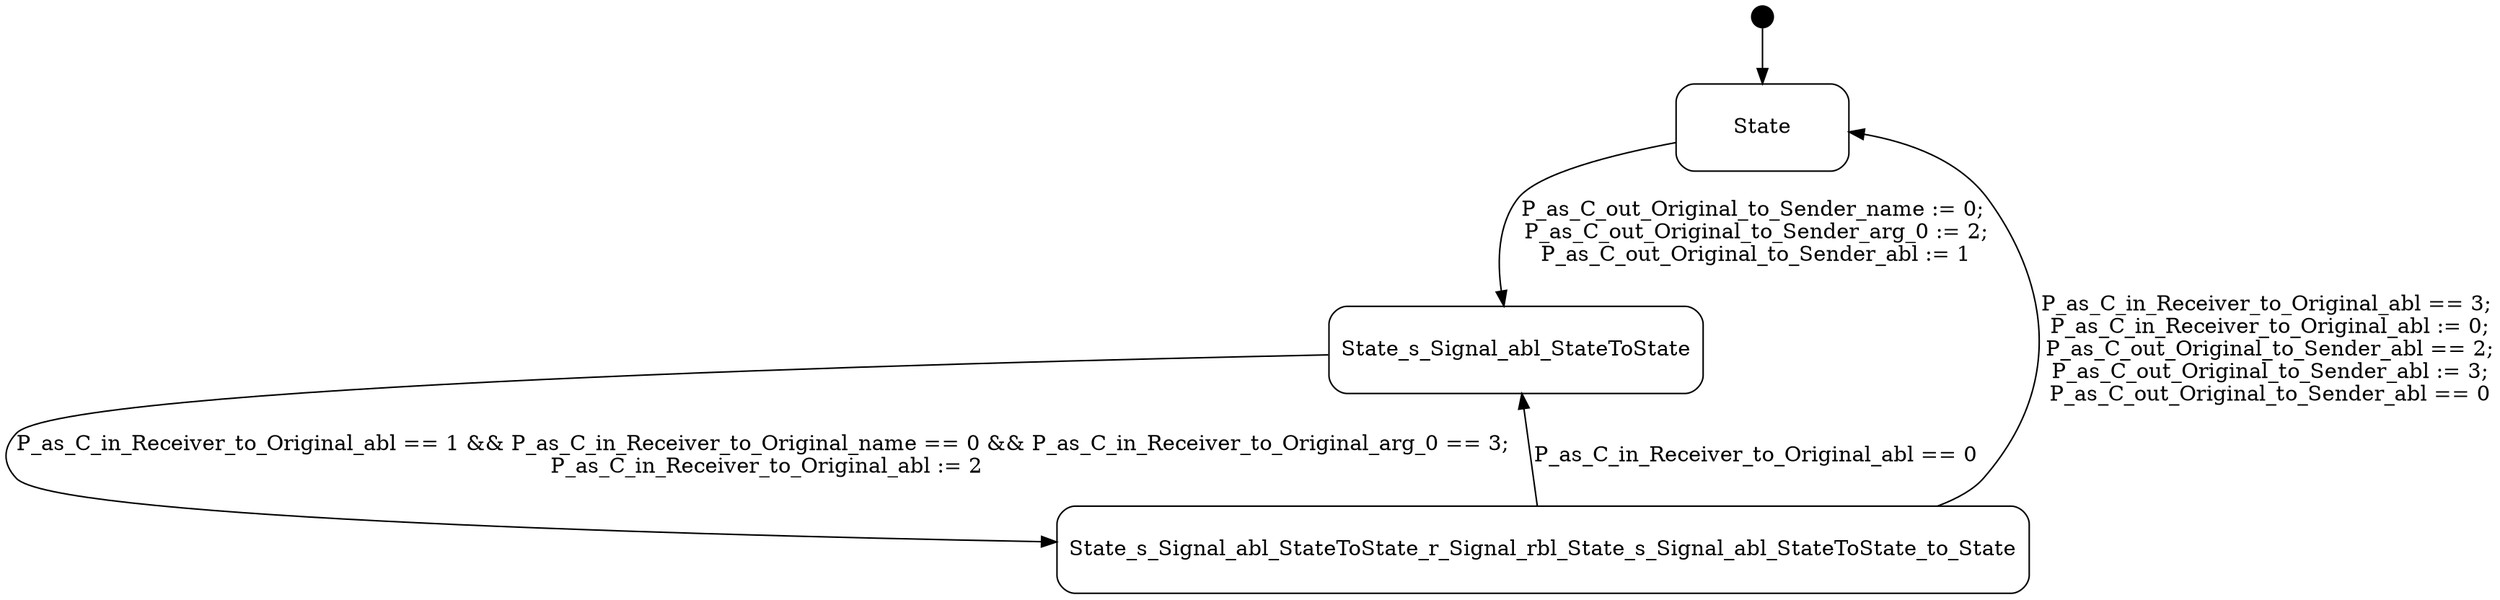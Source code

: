 digraph P_as_Producer {
  compound = true;
  rank = LR;
node [shape = "point", height = "0.2"] State_extra node [shape = "Mrecord", height = "0.8", width = "1.6"] State State_extra -> State

node [shape = "Mrecord", height = "0.8", width = "1.6"] State_s_Signal_abl_StateToState
node [shape = "Mrecord", height = "0.8", width = "1.6"] State_s_Signal_abl_StateToState_r_Signal_rbl_State_s_Signal_abl_StateToState_to_State



State -> State_s_Signal_abl_StateToState [label = "P_as_C_out_Original_to_Sender_name := 0;\n P_as_C_out_Original_to_Sender_arg_0 := 2;\n P_as_C_out_Original_to_Sender_abl := 1"];

State_s_Signal_abl_StateToState -> State_s_Signal_abl_StateToState_r_Signal_rbl_State_s_Signal_abl_StateToState_to_State [label = "P_as_C_in_Receiver_to_Original_abl == 1 && P_as_C_in_Receiver_to_Original_name == 0 && P_as_C_in_Receiver_to_Original_arg_0 == 3;\n P_as_C_in_Receiver_to_Original_abl := 2"];

State_s_Signal_abl_StateToState_r_Signal_rbl_State_s_Signal_abl_StateToState_to_State -> State [label = "P_as_C_in_Receiver_to_Original_abl == 3;\n P_as_C_in_Receiver_to_Original_abl := 0;\n P_as_C_out_Original_to_Sender_abl == 2;\n P_as_C_out_Original_to_Sender_abl := 3;\n P_as_C_out_Original_to_Sender_abl == 0"];

State_s_Signal_abl_StateToState_r_Signal_rbl_State_s_Signal_abl_StateToState_to_State -> State_s_Signal_abl_StateToState [label = "P_as_C_in_Receiver_to_Original_abl == 0"];

}
